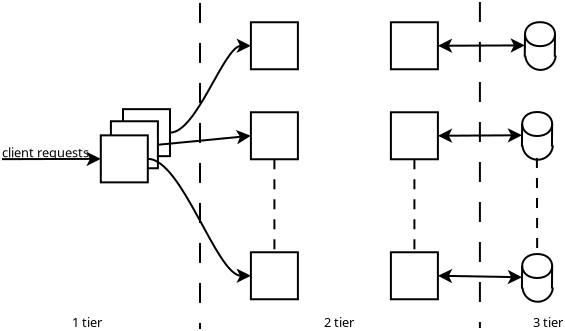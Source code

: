 <?xml version="1.0" encoding="UTF-8"?>
<dia:diagram xmlns:dia="http://www.lysator.liu.se/~alla/dia/">
  <dia:layer name="Hintergrund" visible="true" active="true">
    <dia:object type="Standard - Text" version="1" id="O0">
      <dia:attribute name="obj_pos">
        <dia:point val="5.5,9.45"/>
      </dia:attribute>
      <dia:attribute name="obj_bb">
        <dia:rectangle val="5.5,8.81;9.602,9.582"/>
      </dia:attribute>
      <dia:attribute name="text">
        <dia:composite type="text">
          <dia:attribute name="string">
            <dia:string>#client requests#</dia:string>
          </dia:attribute>
          <dia:attribute name="font">
            <dia:font family="sans" style="0" name="Helvetica"/>
          </dia:attribute>
          <dia:attribute name="height">
            <dia:real val="0.8"/>
          </dia:attribute>
          <dia:attribute name="pos">
            <dia:point val="5.5,9.45"/>
          </dia:attribute>
          <dia:attribute name="color">
            <dia:color val="#000000"/>
          </dia:attribute>
          <dia:attribute name="alignment">
            <dia:enum val="0"/>
          </dia:attribute>
        </dia:composite>
      </dia:attribute>
      <dia:attribute name="valign">
        <dia:enum val="3"/>
      </dia:attribute>
    </dia:object>
    <dia:object type="Standard - Line" version="0" id="O1">
      <dia:attribute name="obj_pos">
        <dia:point val="5.5,9.55"/>
      </dia:attribute>
      <dia:attribute name="obj_bb">
        <dia:rectangle val="5.45,9.175;10.552,9.899"/>
      </dia:attribute>
      <dia:attribute name="conn_endpoints">
        <dia:point val="5.5,9.55"/>
        <dia:point val="10.44,9.535"/>
      </dia:attribute>
      <dia:attribute name="numcp">
        <dia:int val="1"/>
      </dia:attribute>
      <dia:attribute name="end_arrow">
        <dia:enum val="22"/>
      </dia:attribute>
      <dia:attribute name="end_arrow_length">
        <dia:real val="0.5"/>
      </dia:attribute>
      <dia:attribute name="end_arrow_width">
        <dia:real val="0.5"/>
      </dia:attribute>
      <dia:connections>
        <dia:connection handle="1" to="O4" connection="3"/>
      </dia:connections>
    </dia:object>
    <dia:object type="Standard - Box" version="0" id="O2">
      <dia:attribute name="obj_pos">
        <dia:point val="11.55,7.05"/>
      </dia:attribute>
      <dia:attribute name="obj_bb">
        <dia:rectangle val="11.5,7;13.95,9.45"/>
      </dia:attribute>
      <dia:attribute name="elem_corner">
        <dia:point val="11.55,7.05"/>
      </dia:attribute>
      <dia:attribute name="elem_width">
        <dia:real val="2.35"/>
      </dia:attribute>
      <dia:attribute name="elem_height">
        <dia:real val="2.35"/>
      </dia:attribute>
      <dia:attribute name="show_background">
        <dia:boolean val="true"/>
      </dia:attribute>
    </dia:object>
    <dia:object type="Standard - Box" version="0" id="O3">
      <dia:attribute name="obj_pos">
        <dia:point val="10.945,7.655"/>
      </dia:attribute>
      <dia:attribute name="obj_bb">
        <dia:rectangle val="10.895,7.605;13.345,10.055"/>
      </dia:attribute>
      <dia:attribute name="elem_corner">
        <dia:point val="10.945,7.655"/>
      </dia:attribute>
      <dia:attribute name="elem_width">
        <dia:real val="2.35"/>
      </dia:attribute>
      <dia:attribute name="elem_height">
        <dia:real val="2.35"/>
      </dia:attribute>
      <dia:attribute name="show_background">
        <dia:boolean val="true"/>
      </dia:attribute>
    </dia:object>
    <dia:object type="Standard - Box" version="0" id="O4">
      <dia:attribute name="obj_pos">
        <dia:point val="10.44,8.36"/>
      </dia:attribute>
      <dia:attribute name="obj_bb">
        <dia:rectangle val="10.39,8.31;12.84,10.76"/>
      </dia:attribute>
      <dia:attribute name="elem_corner">
        <dia:point val="10.44,8.36"/>
      </dia:attribute>
      <dia:attribute name="elem_width">
        <dia:real val="2.35"/>
      </dia:attribute>
      <dia:attribute name="elem_height">
        <dia:real val="2.35"/>
      </dia:attribute>
      <dia:attribute name="show_background">
        <dia:boolean val="true"/>
      </dia:attribute>
    </dia:object>
    <dia:object type="Standard - Box" version="0" id="O5">
      <dia:attribute name="obj_pos">
        <dia:point val="17.945,2.705"/>
      </dia:attribute>
      <dia:attribute name="obj_bb">
        <dia:rectangle val="17.895,2.655;20.345,5.105"/>
      </dia:attribute>
      <dia:attribute name="elem_corner">
        <dia:point val="17.945,2.705"/>
      </dia:attribute>
      <dia:attribute name="elem_width">
        <dia:real val="2.35"/>
      </dia:attribute>
      <dia:attribute name="elem_height">
        <dia:real val="2.35"/>
      </dia:attribute>
      <dia:attribute name="show_background">
        <dia:boolean val="true"/>
      </dia:attribute>
    </dia:object>
    <dia:object type="Standard - Box" version="0" id="O6">
      <dia:attribute name="obj_pos">
        <dia:point val="17.945,7.205"/>
      </dia:attribute>
      <dia:attribute name="obj_bb">
        <dia:rectangle val="17.895,7.155;20.345,9.605"/>
      </dia:attribute>
      <dia:attribute name="elem_corner">
        <dia:point val="17.945,7.205"/>
      </dia:attribute>
      <dia:attribute name="elem_width">
        <dia:real val="2.35"/>
      </dia:attribute>
      <dia:attribute name="elem_height">
        <dia:real val="2.35"/>
      </dia:attribute>
      <dia:attribute name="show_background">
        <dia:boolean val="true"/>
      </dia:attribute>
    </dia:object>
    <dia:object type="Standard - Box" version="0" id="O7">
      <dia:attribute name="obj_pos">
        <dia:point val="17.945,14.205"/>
      </dia:attribute>
      <dia:attribute name="obj_bb">
        <dia:rectangle val="17.895,14.155;20.345,16.605"/>
      </dia:attribute>
      <dia:attribute name="elem_corner">
        <dia:point val="17.945,14.205"/>
      </dia:attribute>
      <dia:attribute name="elem_width">
        <dia:real val="2.35"/>
      </dia:attribute>
      <dia:attribute name="elem_height">
        <dia:real val="2.35"/>
      </dia:attribute>
      <dia:attribute name="show_background">
        <dia:boolean val="true"/>
      </dia:attribute>
    </dia:object>
    <dia:object type="Standard - Box" version="0" id="O8">
      <dia:attribute name="obj_pos">
        <dia:point val="24.945,2.705"/>
      </dia:attribute>
      <dia:attribute name="obj_bb">
        <dia:rectangle val="24.895,2.655;27.345,5.105"/>
      </dia:attribute>
      <dia:attribute name="elem_corner">
        <dia:point val="24.945,2.705"/>
      </dia:attribute>
      <dia:attribute name="elem_width">
        <dia:real val="2.35"/>
      </dia:attribute>
      <dia:attribute name="elem_height">
        <dia:real val="2.35"/>
      </dia:attribute>
      <dia:attribute name="show_background">
        <dia:boolean val="true"/>
      </dia:attribute>
    </dia:object>
    <dia:object type="Standard - Box" version="0" id="O9">
      <dia:attribute name="obj_pos">
        <dia:point val="24.945,7.205"/>
      </dia:attribute>
      <dia:attribute name="obj_bb">
        <dia:rectangle val="24.895,7.155;27.345,9.605"/>
      </dia:attribute>
      <dia:attribute name="elem_corner">
        <dia:point val="24.945,7.205"/>
      </dia:attribute>
      <dia:attribute name="elem_width">
        <dia:real val="2.35"/>
      </dia:attribute>
      <dia:attribute name="elem_height">
        <dia:real val="2.35"/>
      </dia:attribute>
      <dia:attribute name="show_background">
        <dia:boolean val="true"/>
      </dia:attribute>
    </dia:object>
    <dia:object type="Standard - Box" version="0" id="O10">
      <dia:attribute name="obj_pos">
        <dia:point val="24.945,14.205"/>
      </dia:attribute>
      <dia:attribute name="obj_bb">
        <dia:rectangle val="24.895,14.155;27.345,16.605"/>
      </dia:attribute>
      <dia:attribute name="elem_corner">
        <dia:point val="24.945,14.205"/>
      </dia:attribute>
      <dia:attribute name="elem_width">
        <dia:real val="2.35"/>
      </dia:attribute>
      <dia:attribute name="elem_height">
        <dia:real val="2.35"/>
      </dia:attribute>
      <dia:attribute name="show_background">
        <dia:boolean val="true"/>
      </dia:attribute>
    </dia:object>
    <dia:object type="Standard - Beziergon" version="0" id="O11">
      <dia:attribute name="obj_pos">
        <dia:point val="32.4,2.7"/>
      </dia:attribute>
      <dia:attribute name="obj_bb">
        <dia:rectangle val="31.6,2.65;33.2,3.95"/>
      </dia:attribute>
      <dia:attribute name="bez_points">
        <dia:point val="32.4,2.7"/>
        <dia:point val="33.4,2.7"/>
        <dia:point val="33.4,3.9"/>
        <dia:point val="32.4,3.9"/>
        <dia:point val="31.4,3.9"/>
        <dia:point val="31.4,2.7"/>
      </dia:attribute>
      <dia:attribute name="corner_types">
        <dia:enum val="1815937113"/>
        <dia:enum val="0"/>
        <dia:enum val="0"/>
      </dia:attribute>
      <dia:attribute name="show_background">
        <dia:boolean val="true"/>
      </dia:attribute>
    </dia:object>
    <dia:object type="Standard - Line" version="0" id="O12">
      <dia:attribute name="obj_pos">
        <dia:point val="31.65,3.3"/>
      </dia:attribute>
      <dia:attribute name="obj_bb">
        <dia:rectangle val="31.587,3.249;31.701,4.476"/>
      </dia:attribute>
      <dia:attribute name="conn_endpoints">
        <dia:point val="31.65,3.3"/>
        <dia:point val="31.637,4.425"/>
      </dia:attribute>
      <dia:attribute name="numcp">
        <dia:int val="1"/>
      </dia:attribute>
      <dia:connections>
        <dia:connection handle="0" to="O11" connection="3"/>
      </dia:connections>
    </dia:object>
    <dia:object type="Standard - Line" version="0" id="O13">
      <dia:attribute name="obj_pos">
        <dia:point val="33.15,3.3"/>
      </dia:attribute>
      <dia:attribute name="obj_bb">
        <dia:rectangle val="33.087,3.249;33.201,4.476"/>
      </dia:attribute>
      <dia:attribute name="conn_endpoints">
        <dia:point val="33.15,3.3"/>
        <dia:point val="33.138,4.425"/>
      </dia:attribute>
      <dia:attribute name="numcp">
        <dia:int val="1"/>
      </dia:attribute>
      <dia:connections>
        <dia:connection handle="0" to="O11" connection="1"/>
      </dia:connections>
    </dia:object>
    <dia:object type="Standard - Arc" version="0" id="O14">
      <dia:attribute name="obj_pos">
        <dia:point val="31.663,4.375"/>
      </dia:attribute>
      <dia:attribute name="obj_bb">
        <dia:rectangle val="31.613,4.325;33.237,5.138"/>
      </dia:attribute>
      <dia:attribute name="conn_endpoints">
        <dia:point val="31.663,4.375"/>
        <dia:point val="33.188,4.375"/>
      </dia:attribute>
      <dia:attribute name="curve_distance">
        <dia:real val="0.713"/>
      </dia:attribute>
      <dia:attribute name="line_width">
        <dia:real val="0.1"/>
      </dia:attribute>
    </dia:object>
    <dia:object type="Standard - Beziergon" version="0" id="O15">
      <dia:attribute name="obj_pos">
        <dia:point val="32.258,7.192"/>
      </dia:attribute>
      <dia:attribute name="obj_bb">
        <dia:rectangle val="31.458,7.143;33.058,8.443"/>
      </dia:attribute>
      <dia:attribute name="bez_points">
        <dia:point val="32.258,7.192"/>
        <dia:point val="33.258,7.192"/>
        <dia:point val="33.258,8.393"/>
        <dia:point val="32.258,8.393"/>
        <dia:point val="31.258,8.393"/>
        <dia:point val="31.258,7.192"/>
      </dia:attribute>
      <dia:attribute name="corner_types">
        <dia:enum val="1815937113"/>
        <dia:enum val="0"/>
        <dia:enum val="0"/>
      </dia:attribute>
      <dia:attribute name="show_background">
        <dia:boolean val="true"/>
      </dia:attribute>
    </dia:object>
    <dia:object type="Standard - Line" version="0" id="O16">
      <dia:attribute name="obj_pos">
        <dia:point val="31.508,7.793"/>
      </dia:attribute>
      <dia:attribute name="obj_bb">
        <dia:rectangle val="31.445,7.742;31.559,8.968"/>
      </dia:attribute>
      <dia:attribute name="conn_endpoints">
        <dia:point val="31.508,7.793"/>
        <dia:point val="31.496,8.918"/>
      </dia:attribute>
      <dia:attribute name="numcp">
        <dia:int val="1"/>
      </dia:attribute>
      <dia:connections>
        <dia:connection handle="0" to="O15" connection="3"/>
      </dia:connections>
    </dia:object>
    <dia:object type="Standard - Line" version="0" id="O17">
      <dia:attribute name="obj_pos">
        <dia:point val="33.008,7.793"/>
      </dia:attribute>
      <dia:attribute name="obj_bb">
        <dia:rectangle val="32.945,7.742;33.059,8.968"/>
      </dia:attribute>
      <dia:attribute name="conn_endpoints">
        <dia:point val="33.008,7.793"/>
        <dia:point val="32.996,8.918"/>
      </dia:attribute>
      <dia:attribute name="numcp">
        <dia:int val="1"/>
      </dia:attribute>
      <dia:connections>
        <dia:connection handle="0" to="O15" connection="1"/>
      </dia:connections>
    </dia:object>
    <dia:object type="Standard - Arc" version="0" id="O18">
      <dia:attribute name="obj_pos">
        <dia:point val="31.521,8.867"/>
      </dia:attribute>
      <dia:attribute name="obj_bb">
        <dia:rectangle val="31.471,8.818;33.096,9.631"/>
      </dia:attribute>
      <dia:attribute name="conn_endpoints">
        <dia:point val="31.521,8.867"/>
        <dia:point val="33.046,8.867"/>
      </dia:attribute>
      <dia:attribute name="curve_distance">
        <dia:real val="0.713"/>
      </dia:attribute>
      <dia:attribute name="line_width">
        <dia:real val="0.1"/>
      </dia:attribute>
    </dia:object>
    <dia:object type="Standard - Beziergon" version="0" id="O19">
      <dia:attribute name="obj_pos">
        <dia:point val="32.258,14.293"/>
      </dia:attribute>
      <dia:attribute name="obj_bb">
        <dia:rectangle val="31.458,14.242;33.058,15.543"/>
      </dia:attribute>
      <dia:attribute name="bez_points">
        <dia:point val="32.258,14.293"/>
        <dia:point val="33.258,14.293"/>
        <dia:point val="33.258,15.492"/>
        <dia:point val="32.258,15.492"/>
        <dia:point val="31.258,15.492"/>
        <dia:point val="31.258,14.293"/>
      </dia:attribute>
      <dia:attribute name="corner_types">
        <dia:enum val="1815937113"/>
        <dia:enum val="0"/>
        <dia:enum val="0"/>
      </dia:attribute>
      <dia:attribute name="show_background">
        <dia:boolean val="true"/>
      </dia:attribute>
    </dia:object>
    <dia:object type="Standard - Line" version="0" id="O20">
      <dia:attribute name="obj_pos">
        <dia:point val="31.508,14.893"/>
      </dia:attribute>
      <dia:attribute name="obj_bb">
        <dia:rectangle val="31.445,14.842;31.559,16.068"/>
      </dia:attribute>
      <dia:attribute name="conn_endpoints">
        <dia:point val="31.508,14.893"/>
        <dia:point val="31.496,16.017"/>
      </dia:attribute>
      <dia:attribute name="numcp">
        <dia:int val="1"/>
      </dia:attribute>
      <dia:connections>
        <dia:connection handle="0" to="O19" connection="3"/>
      </dia:connections>
    </dia:object>
    <dia:object type="Standard - Line" version="0" id="O21">
      <dia:attribute name="obj_pos">
        <dia:point val="33.008,14.893"/>
      </dia:attribute>
      <dia:attribute name="obj_bb">
        <dia:rectangle val="32.945,14.842;33.059,16.068"/>
      </dia:attribute>
      <dia:attribute name="conn_endpoints">
        <dia:point val="33.008,14.893"/>
        <dia:point val="32.996,16.017"/>
      </dia:attribute>
      <dia:attribute name="numcp">
        <dia:int val="1"/>
      </dia:attribute>
      <dia:connections>
        <dia:connection handle="0" to="O19" connection="1"/>
      </dia:connections>
    </dia:object>
    <dia:object type="Standard - Arc" version="0" id="O22">
      <dia:attribute name="obj_pos">
        <dia:point val="31.521,15.967"/>
      </dia:attribute>
      <dia:attribute name="obj_bb">
        <dia:rectangle val="31.471,15.918;33.096,16.73"/>
      </dia:attribute>
      <dia:attribute name="conn_endpoints">
        <dia:point val="31.521,15.967"/>
        <dia:point val="33.046,15.967"/>
      </dia:attribute>
      <dia:attribute name="curve_distance">
        <dia:real val="0.713"/>
      </dia:attribute>
      <dia:attribute name="line_width">
        <dia:real val="0.1"/>
      </dia:attribute>
    </dia:object>
    <dia:object type="Standard - Line" version="0" id="O23">
      <dia:attribute name="obj_pos">
        <dia:point val="13.295,8.83"/>
      </dia:attribute>
      <dia:attribute name="obj_bb">
        <dia:rectangle val="13.24,8.079;18.056,8.885"/>
      </dia:attribute>
      <dia:attribute name="conn_endpoints">
        <dia:point val="13.295,8.83"/>
        <dia:point val="17.945,8.38"/>
      </dia:attribute>
      <dia:attribute name="numcp">
        <dia:int val="1"/>
      </dia:attribute>
      <dia:attribute name="end_arrow">
        <dia:enum val="22"/>
      </dia:attribute>
      <dia:attribute name="end_arrow_length">
        <dia:real val="0.5"/>
      </dia:attribute>
      <dia:attribute name="end_arrow_width">
        <dia:real val="0.5"/>
      </dia:attribute>
      <dia:connections>
        <dia:connection handle="0" to="O3" connection="4"/>
        <dia:connection handle="1" to="O6" connection="3"/>
      </dia:connections>
    </dia:object>
    <dia:object type="Standard - BezierLine" version="0" id="O24">
      <dia:attribute name="obj_pos">
        <dia:point val="13.9,8.225"/>
      </dia:attribute>
      <dia:attribute name="obj_bb">
        <dia:rectangle val="13.85,3.518;17.945,8.275"/>
      </dia:attribute>
      <dia:attribute name="bez_points">
        <dia:point val="13.9,8.225"/>
        <dia:point val="15.243,8.225"/>
        <dia:point val="16.602,3.88"/>
        <dia:point val="17.945,3.88"/>
      </dia:attribute>
      <dia:attribute name="corner_types">
        <dia:enum val="0"/>
        <dia:enum val="0"/>
      </dia:attribute>
      <dia:attribute name="end_arrow">
        <dia:enum val="22"/>
      </dia:attribute>
      <dia:attribute name="end_arrow_length">
        <dia:real val="0.5"/>
      </dia:attribute>
      <dia:attribute name="end_arrow_width">
        <dia:real val="0.5"/>
      </dia:attribute>
      <dia:connections>
        <dia:connection handle="0" to="O2" connection="4"/>
        <dia:connection handle="3" to="O5" connection="3"/>
      </dia:connections>
    </dia:object>
    <dia:object type="Standard - BezierLine" version="0" id="O25">
      <dia:attribute name="obj_pos">
        <dia:point val="12.79,9.535"/>
      </dia:attribute>
      <dia:attribute name="obj_bb">
        <dia:rectangle val="12.74,9.485;17.945,15.742"/>
      </dia:attribute>
      <dia:attribute name="bez_points">
        <dia:point val="12.79,9.535"/>
        <dia:point val="14.502,9.535"/>
        <dia:point val="16.233,15.38"/>
        <dia:point val="17.945,15.38"/>
      </dia:attribute>
      <dia:attribute name="corner_types">
        <dia:enum val="0"/>
        <dia:enum val="0"/>
      </dia:attribute>
      <dia:attribute name="end_arrow">
        <dia:enum val="22"/>
      </dia:attribute>
      <dia:attribute name="end_arrow_length">
        <dia:real val="0.5"/>
      </dia:attribute>
      <dia:attribute name="end_arrow_width">
        <dia:real val="0.5"/>
      </dia:attribute>
      <dia:connections>
        <dia:connection handle="0" to="O4" connection="4"/>
        <dia:connection handle="3" to="O7" connection="3"/>
      </dia:connections>
    </dia:object>
    <dia:object type="Standard - Line" version="0" id="O26">
      <dia:attribute name="obj_pos">
        <dia:point val="27.295,3.88"/>
      </dia:attribute>
      <dia:attribute name="obj_bb">
        <dia:rectangle val="27.245,3.504;31.694,4.239"/>
      </dia:attribute>
      <dia:attribute name="conn_endpoints">
        <dia:point val="27.295,3.88"/>
        <dia:point val="31.644,3.862"/>
      </dia:attribute>
      <dia:attribute name="numcp">
        <dia:int val="1"/>
      </dia:attribute>
      <dia:attribute name="start_arrow">
        <dia:enum val="22"/>
      </dia:attribute>
      <dia:attribute name="start_arrow_length">
        <dia:real val="0.5"/>
      </dia:attribute>
      <dia:attribute name="start_arrow_width">
        <dia:real val="0.5"/>
      </dia:attribute>
      <dia:attribute name="end_arrow">
        <dia:enum val="22"/>
      </dia:attribute>
      <dia:attribute name="end_arrow_length">
        <dia:real val="0.5"/>
      </dia:attribute>
      <dia:attribute name="end_arrow_width">
        <dia:real val="0.5"/>
      </dia:attribute>
      <dia:connections>
        <dia:connection handle="0" to="O8" connection="4"/>
        <dia:connection handle="1" to="O12" connection="0"/>
      </dia:connections>
    </dia:object>
    <dia:object type="Standard - Line" version="0" id="O27">
      <dia:attribute name="obj_pos">
        <dia:point val="27.295,8.38"/>
      </dia:attribute>
      <dia:attribute name="obj_bb">
        <dia:rectangle val="27.245,7.997;31.552,8.738"/>
      </dia:attribute>
      <dia:attribute name="conn_endpoints">
        <dia:point val="27.295,8.38"/>
        <dia:point val="31.502,8.355"/>
      </dia:attribute>
      <dia:attribute name="numcp">
        <dia:int val="1"/>
      </dia:attribute>
      <dia:attribute name="start_arrow">
        <dia:enum val="22"/>
      </dia:attribute>
      <dia:attribute name="start_arrow_length">
        <dia:real val="0.5"/>
      </dia:attribute>
      <dia:attribute name="start_arrow_width">
        <dia:real val="0.5"/>
      </dia:attribute>
      <dia:attribute name="end_arrow">
        <dia:enum val="22"/>
      </dia:attribute>
      <dia:attribute name="end_arrow_length">
        <dia:real val="0.5"/>
      </dia:attribute>
      <dia:attribute name="end_arrow_width">
        <dia:real val="0.5"/>
      </dia:attribute>
      <dia:connections>
        <dia:connection handle="0" to="O9" connection="4"/>
        <dia:connection handle="1" to="O16" connection="0"/>
      </dia:connections>
    </dia:object>
    <dia:object type="Standard - Line" version="0" id="O28">
      <dia:attribute name="obj_pos">
        <dia:point val="27.295,15.38"/>
      </dia:attribute>
      <dia:attribute name="obj_bb">
        <dia:rectangle val="27.244,15.031;31.553,15.804"/>
      </dia:attribute>
      <dia:attribute name="conn_endpoints">
        <dia:point val="27.295,15.38"/>
        <dia:point val="31.502,15.455"/>
      </dia:attribute>
      <dia:attribute name="numcp">
        <dia:int val="1"/>
      </dia:attribute>
      <dia:attribute name="start_arrow">
        <dia:enum val="22"/>
      </dia:attribute>
      <dia:attribute name="start_arrow_length">
        <dia:real val="0.5"/>
      </dia:attribute>
      <dia:attribute name="start_arrow_width">
        <dia:real val="0.5"/>
      </dia:attribute>
      <dia:attribute name="end_arrow">
        <dia:enum val="22"/>
      </dia:attribute>
      <dia:attribute name="end_arrow_length">
        <dia:real val="0.5"/>
      </dia:attribute>
      <dia:attribute name="end_arrow_width">
        <dia:real val="0.5"/>
      </dia:attribute>
      <dia:connections>
        <dia:connection handle="0" to="O10" connection="4"/>
        <dia:connection handle="1" to="O20" connection="0"/>
      </dia:connections>
    </dia:object>
    <dia:object type="Standard - Line" version="0" id="O29">
      <dia:attribute name="obj_pos">
        <dia:point val="19.12,9.555"/>
      </dia:attribute>
      <dia:attribute name="obj_bb">
        <dia:rectangle val="19.07,9.505;19.17,14.255"/>
      </dia:attribute>
      <dia:attribute name="conn_endpoints">
        <dia:point val="19.12,9.555"/>
        <dia:point val="19.12,14.205"/>
      </dia:attribute>
      <dia:attribute name="numcp">
        <dia:int val="1"/>
      </dia:attribute>
      <dia:attribute name="line_style">
        <dia:enum val="4"/>
      </dia:attribute>
      <dia:attribute name="dashlength">
        <dia:real val="5"/>
      </dia:attribute>
      <dia:connections>
        <dia:connection handle="0" to="O6" connection="6"/>
        <dia:connection handle="1" to="O7" connection="1"/>
      </dia:connections>
    </dia:object>
    <dia:object type="Standard - Line" version="0" id="O30">
      <dia:attribute name="obj_pos">
        <dia:point val="26.12,9.555"/>
      </dia:attribute>
      <dia:attribute name="obj_bb">
        <dia:rectangle val="26.07,9.505;26.17,14.255"/>
      </dia:attribute>
      <dia:attribute name="conn_endpoints">
        <dia:point val="26.12,9.555"/>
        <dia:point val="26.12,14.205"/>
      </dia:attribute>
      <dia:attribute name="numcp">
        <dia:int val="1"/>
      </dia:attribute>
      <dia:attribute name="line_style">
        <dia:enum val="4"/>
      </dia:attribute>
      <dia:attribute name="dashlength">
        <dia:real val="5"/>
      </dia:attribute>
      <dia:connections>
        <dia:connection handle="0" to="O9" connection="6"/>
        <dia:connection handle="1" to="O10" connection="1"/>
      </dia:connections>
    </dia:object>
    <dia:object type="Standard - Line" version="0" id="O31">
      <dia:attribute name="obj_pos">
        <dia:point val="32.245,9.492"/>
      </dia:attribute>
      <dia:attribute name="obj_bb">
        <dia:rectangle val="32.195,9.442;32.308,14.343"/>
      </dia:attribute>
      <dia:attribute name="conn_endpoints">
        <dia:point val="32.245,9.492"/>
        <dia:point val="32.258,14.293"/>
      </dia:attribute>
      <dia:attribute name="numcp">
        <dia:int val="1"/>
      </dia:attribute>
      <dia:attribute name="line_style">
        <dia:enum val="4"/>
      </dia:attribute>
      <dia:attribute name="dashlength">
        <dia:real val="5"/>
      </dia:attribute>
      <dia:connections>
        <dia:connection handle="1" to="O19" connection="0"/>
      </dia:connections>
    </dia:object>
    <dia:object type="Standard - Line" version="0" id="O32">
      <dia:attribute name="obj_pos">
        <dia:point val="15.4,1.738"/>
      </dia:attribute>
      <dia:attribute name="obj_bb">
        <dia:rectangle val="15.35,1.688;15.45,18.087"/>
      </dia:attribute>
      <dia:attribute name="conn_endpoints">
        <dia:point val="15.4,1.738"/>
        <dia:point val="15.4,18.038"/>
      </dia:attribute>
      <dia:attribute name="numcp">
        <dia:int val="1"/>
      </dia:attribute>
      <dia:attribute name="line_style">
        <dia:enum val="4"/>
      </dia:attribute>
      <dia:attribute name="dashlength">
        <dia:real val="10"/>
      </dia:attribute>
    </dia:object>
    <dia:object type="Standard - Line" version="0" id="O33">
      <dia:attribute name="obj_pos">
        <dia:point val="29.395,1.692"/>
      </dia:attribute>
      <dia:attribute name="obj_bb">
        <dia:rectangle val="29.345,1.643;29.445,18.043"/>
      </dia:attribute>
      <dia:attribute name="conn_endpoints">
        <dia:point val="29.395,1.692"/>
        <dia:point val="29.395,17.992"/>
      </dia:attribute>
      <dia:attribute name="numcp">
        <dia:int val="1"/>
      </dia:attribute>
      <dia:attribute name="line_style">
        <dia:enum val="4"/>
      </dia:attribute>
      <dia:attribute name="dashlength">
        <dia:real val="10"/>
      </dia:attribute>
    </dia:object>
    <dia:object type="Standard - Text" version="1" id="O34">
      <dia:attribute name="obj_pos">
        <dia:point val="9,17.938"/>
      </dia:attribute>
      <dia:attribute name="obj_bb">
        <dia:rectangle val="9,17.297;10.48,18.07"/>
      </dia:attribute>
      <dia:attribute name="text">
        <dia:composite type="text">
          <dia:attribute name="string">
            <dia:string>#1 tier#</dia:string>
          </dia:attribute>
          <dia:attribute name="font">
            <dia:font family="sans" style="0" name="Helvetica"/>
          </dia:attribute>
          <dia:attribute name="height">
            <dia:real val="0.8"/>
          </dia:attribute>
          <dia:attribute name="pos">
            <dia:point val="9,17.938"/>
          </dia:attribute>
          <dia:attribute name="color">
            <dia:color val="#000000"/>
          </dia:attribute>
          <dia:attribute name="alignment">
            <dia:enum val="0"/>
          </dia:attribute>
        </dia:composite>
      </dia:attribute>
      <dia:attribute name="valign">
        <dia:enum val="3"/>
      </dia:attribute>
    </dia:object>
    <dia:object type="Standard - Text" version="1" id="O35">
      <dia:attribute name="obj_pos">
        <dia:point val="21.6,17.938"/>
      </dia:attribute>
      <dia:attribute name="obj_bb">
        <dia:rectangle val="21.6,17.278;23.099,18.109"/>
      </dia:attribute>
      <dia:attribute name="text">
        <dia:composite type="text">
          <dia:attribute name="string">
            <dia:string>#2 tier#</dia:string>
          </dia:attribute>
          <dia:attribute name="font">
            <dia:font family="sans" style="0" name="Helvetica"/>
          </dia:attribute>
          <dia:attribute name="height">
            <dia:real val="0.8"/>
          </dia:attribute>
          <dia:attribute name="pos">
            <dia:point val="21.6,17.938"/>
          </dia:attribute>
          <dia:attribute name="color">
            <dia:color val="#000000"/>
          </dia:attribute>
          <dia:attribute name="alignment">
            <dia:enum val="0"/>
          </dia:attribute>
        </dia:composite>
      </dia:attribute>
      <dia:attribute name="valign">
        <dia:enum val="3"/>
      </dia:attribute>
    </dia:object>
    <dia:object type="Standard - Text" version="1" id="O36">
      <dia:attribute name="obj_pos">
        <dia:point val="32.05,17.938"/>
      </dia:attribute>
      <dia:attribute name="obj_bb">
        <dia:rectangle val="32.05,17.278;33.549,18.109"/>
      </dia:attribute>
      <dia:attribute name="text">
        <dia:composite type="text">
          <dia:attribute name="string">
            <dia:string>#3 tier#</dia:string>
          </dia:attribute>
          <dia:attribute name="font">
            <dia:font family="sans" style="0" name="Helvetica"/>
          </dia:attribute>
          <dia:attribute name="height">
            <dia:real val="0.8"/>
          </dia:attribute>
          <dia:attribute name="pos">
            <dia:point val="32.05,17.938"/>
          </dia:attribute>
          <dia:attribute name="color">
            <dia:color val="#000000"/>
          </dia:attribute>
          <dia:attribute name="alignment">
            <dia:enum val="0"/>
          </dia:attribute>
        </dia:composite>
      </dia:attribute>
      <dia:attribute name="valign">
        <dia:enum val="3"/>
      </dia:attribute>
    </dia:object>
  </dia:layer>
</dia:diagram>
